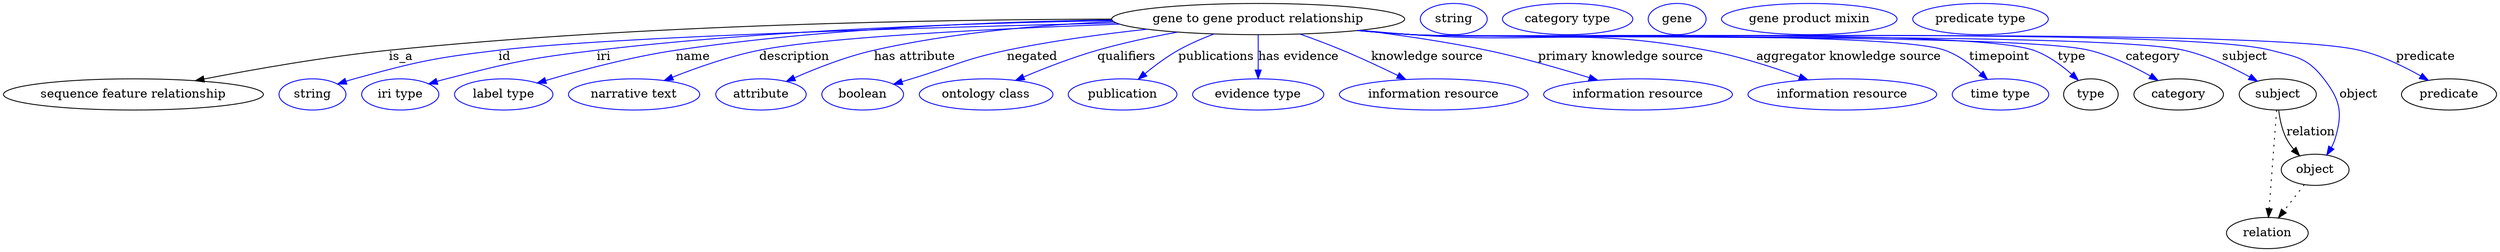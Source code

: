 digraph {
	graph [bb="0,0,2866.1,283"];
	node [label="\N"];
	"gene to gene product relationship"	[height=0.5,
		label="gene to gene product relationship",
		pos="1441.5,265",
		width=4.676];
	"sequence feature relationship"	[height=0.5,
		pos="149.49,178",
		width=4.1524];
	"gene to gene product relationship" -> "sequence feature relationship"	[label=is_a,
		lp="456.49,221.5",
		pos="e,220.47,193.86 1273.1,264.97 1074.1,264.52 733.39,258.78 442.49,229 370.3,221.61 289.02,207.25 230.41,195.81"];
	id	[color=blue,
		height=0.5,
		label=string,
		pos="355.49,178",
		width=1.0652];
	"gene to gene product relationship" -> id	[color=blue,
		label=id,
		lp="575.49,221.5",
		pos="e,384.47,190.01 1278.3,260.53 1064.5,255.44 701.12,244.82 568.49,229 494.23,220.14 475.59,215.87 403.49,196 400.38,195.14 397.18,\
194.18 393.98,193.17",
		style=solid];
	iri	[color=blue,
		height=0.5,
		label="iri type",
		pos="456.49,178",
		width=1.2277];
	"gene to gene product relationship" -> iri	[color=blue,
		label=iri,
		lp="689.49,221.5",
		pos="e,489.39,190.23 1273.8,263.17 1119.4,260.78 884.31,253 681.49,229 604.19,219.85 584.91,215.26 509.49,196 506.11,195.14 502.63,194.18 \
499.14,193.17",
		style=solid];
	name	[color=blue,
		height=0.5,
		label="label type",
		pos="575.49,178",
		width=1.5707];
	"gene to gene product relationship" -> name	[color=blue,
		label=name,
		lp="792.49,221.5",
		pos="e,614.27,191.27 1273.2,264.22 1137.4,262.24 941.69,254.49 772.49,229 721.02,221.25 663.46,205.83 623.92,194.15",
		style=solid];
	description	[color=blue,
		height=0.5,
		label="narrative text",
		pos="725.49,178",
		width=2.0943];
	"gene to gene product relationship" -> description	[color=blue,
		label=description,
		lp="907.99,221.5",
		pos="e,759.74,194.09 1281.8,259.21 1139.9,254.05 943.75,244.44 867.49,229 833.57,222.13 796.76,209 769.11,197.91",
		style=solid];
	"has attribute"	[color=blue,
		height=0.5,
		label=attribute,
		pos="870.49,178",
		width=1.4443];
	"gene to gene product relationship" -> "has attribute"	[color=blue,
		label="has attribute",
		lp="1046.5,221.5",
		pos="e,899.44,193.03 1275,262.22 1191.4,258.45 1089.2,249.47 999.49,229 967.92,221.8 933.84,208.32 908.64,197.17",
		style=solid];
	negated	[color=blue,
		height=0.5,
		label=boolean,
		pos="987.49,178",
		width=1.2999];
	"gene to gene product relationship" -> negated	[color=blue,
		label=negated,
		lp="1181.5,221.5",
		pos="e,1022.7,189.93 1313.4,253.24 1262.9,247.77 1204.7,239.91 1152.5,229 1102.5,218.56 1091.3,210.87 1042.5,196 1039.2,194.99 1035.8,\
193.95 1032.3,192.9",
		style=solid];
	qualifiers	[color=blue,
		height=0.5,
		label="ontology class",
		pos="1128.5,178",
		width=2.1304];
	"gene to gene product relationship" -> qualifiers	[color=blue,
		label=qualifiers,
		lp="1290,221.5",
		pos="e,1162.4,194.24 1348.5,249.88 1318.8,244.45 1286,237.48 1256.5,229 1227.6,220.71 1196.2,208.5 1171.8,198.21",
		style=solid];
	publications	[color=blue,
		height=0.5,
		label=publication,
		pos="1285.5,178",
		width=1.7332];
	"gene to gene product relationship" -> publications	[color=blue,
		label=publications,
		lp="1393.5,221.5",
		pos="e,1303.5,195.45 1390.6,247.74 1376.9,242.54 1362.3,236.22 1349.5,229 1336,221.42 1322.4,211.19 1311.2,201.95",
		style=solid];
	"has evidence"	[color=blue,
		height=0.5,
		label="evidence type",
		pos="1441.5,178",
		width=2.0943];
	"gene to gene product relationship" -> "has evidence"	[color=blue,
		label="has evidence",
		lp="1488,221.5",
		pos="e,1441.5,196.18 1441.5,246.8 1441.5,235.16 1441.5,219.55 1441.5,206.24",
		style=solid];
	"knowledge source"	[color=blue,
		height=0.5,
		label="information resource",
		pos="1643.5,178",
		width=3.015];
	"gene to gene product relationship" -> "knowledge source"	[color=blue,
		label="knowledge source",
		lp="1636,221.5",
		pos="e,1611.2,195.37 1489.7,247.65 1505.4,242.06 1522.8,235.55 1538.5,229 1559.8,220.11 1583,209.19 1602.2,199.83",
		style=solid];
	"primary knowledge source"	[color=blue,
		height=0.5,
		label="information resource",
		pos="1878.5,178",
		width=3.015];
	"gene to gene product relationship" -> "primary knowledge source"	[color=blue,
		label="primary knowledge source",
		lp="1858.5,221.5",
		pos="e,1832.1,194.37 1559.3,252.08 1604.9,246.49 1657.4,238.85 1704.5,229 1744.4,220.66 1788.5,207.94 1822.4,197.41",
		style=solid];
	"aggregator knowledge source"	[color=blue,
		height=0.5,
		label="information resource",
		pos="2113.5,178",
		width=3.015];
	"gene to gene product relationship" -> "aggregator knowledge source"	[color=blue,
		label="aggregator knowledge source",
		lp="2121,221.5",
		pos="e,2073.8,194.85 1559.2,252.05 1579.3,250.22 1600,248.45 1619.5,247 1769.5,235.85 1809.5,256.18 1957.5,229 1994.1,222.28 2034,209.36 \
2064.3,198.35",
		style=solid];
	timepoint	[color=blue,
		height=0.5,
		label="time type",
		pos="2295.5,178",
		width=1.5346];
	"gene to gene product relationship" -> timepoint	[color=blue,
		label=timepoint,
		lp="2294.5,221.5",
		pos="e,2280.4,195.38 1556.8,251.87 1577.6,250 1599.2,248.27 1619.5,247 1687.4,242.76 2167.5,252.09 2231.5,229 2247,223.4 2261.7,212.48 \
2273.1,202.26",
		style=solid];
	type	[height=0.5,
		pos="2399.5,178",
		width=0.86659];
	"gene to gene product relationship" -> type	[color=blue,
		label=type,
		lp="2377.5,221.5",
		pos="e,2384.9,194.43 1556.8,251.8 1577.6,249.93 1599.2,248.22 1619.5,247 1698.7,242.22 2258.6,255.22 2333.5,229 2349.8,223.29 2365.4,\
211.91 2377.3,201.45",
		style=solid];
	category	[height=0.5,
		pos="2500.5,178",
		width=1.4263];
	"gene to gene product relationship" -> category	[color=blue,
		label=category,
		lp="2471,221.5",
		pos="e,2476.6,194.25 1556.3,251.81 1577.3,249.93 1599,248.21 1619.5,247 1705.8,241.89 2313.4,249.35 2397.5,229 2422.3,222.98 2448.2,210.39 \
2467.8,199.35",
		style=solid];
	subject	[height=0.5,
		pos="2614.5,178",
		width=1.2277];
	"gene to gene product relationship" -> subject	[color=blue,
		label=subject,
		lp="2576.5,221.5",
		pos="e,2591.1,193.31 1556.3,251.76 1577.3,249.89 1599,248.18 1619.5,247 1717.9,241.31 2410.4,251.18 2506.5,229 2533.3,222.8 2561.5,209.51 \
2582.3,198.18",
		style=solid];
	object	[height=0.5,
		pos="2657.5,91",
		width=1.0832];
	"gene to gene product relationship" -> object	[color=blue,
		label=object,
		lp="2707.5,178",
		pos="e,2670.9,108.09 1555.8,251.77 1577,249.88 1598.9,248.17 1619.5,247 1729,240.78 2500.4,256.89 2606.5,229 2636.3,221.16 2648.7,220.43 \
2667.5,196 2686.5,171.26 2689.4,156.9 2680.5,127 2679.5,123.55 2678,120.13 2676.2,116.85",
		style=solid];
	predicate	[height=0.5,
		pos="2811.5,178",
		width=1.5165];
	"gene to gene product relationship" -> predicate	[color=blue,
		label=predicate,
		lp="2784.5,221.5",
		pos="e,2787.6,194.3 1555.8,251.74 1577,249.85 1598.9,248.15 1619.5,247 1740.3,240.24 2590.8,257.09 2708.5,229 2733.4,223.07 2759.2,210.47 \
2778.8,199.41",
		style=solid];
	association_type	[color=blue,
		height=0.5,
		label=string,
		pos="1666.5,265",
		width=1.0652];
	association_category	[color=blue,
		height=0.5,
		label="category type",
		pos="1797.5,265",
		width=2.0762];
	subject -> object	[label=relation,
		lp="2652.5,134.5",
		pos="e,2639.6,107.23 2615.6,159.55 2616.8,149.57 2619.3,137.07 2624.5,127 2626.7,122.68 2629.6,118.52 2632.8,114.66"];
	relation	[height=0.5,
		pos="2602.5,18",
		width=1.2999];
	subject -> relation	[pos="e,2603.8,36.188 2613.2,159.79 2611.1,132.48 2607,78.994 2604.6,46.38",
		style=dotted];
	"gene to gene product relationship_subject"	[color=blue,
		height=0.5,
		label=gene,
		pos="1923.5,265",
		width=0.92075];
	object -> relation	[pos="e,2615.3,35.54 2645,73.889 2638.1,64.939 2629.3,53.617 2621.5,43.584",
		style=dotted];
	"gene to gene product relationship_object"	[color=blue,
		height=0.5,
		label="gene product mixin",
		pos="2075.5,265",
		width=2.7984];
	"gene to gene product relationship_predicate"	[color=blue,
		height=0.5,
		label="predicate type",
		pos="2272.5,265",
		width=2.1665];
}
